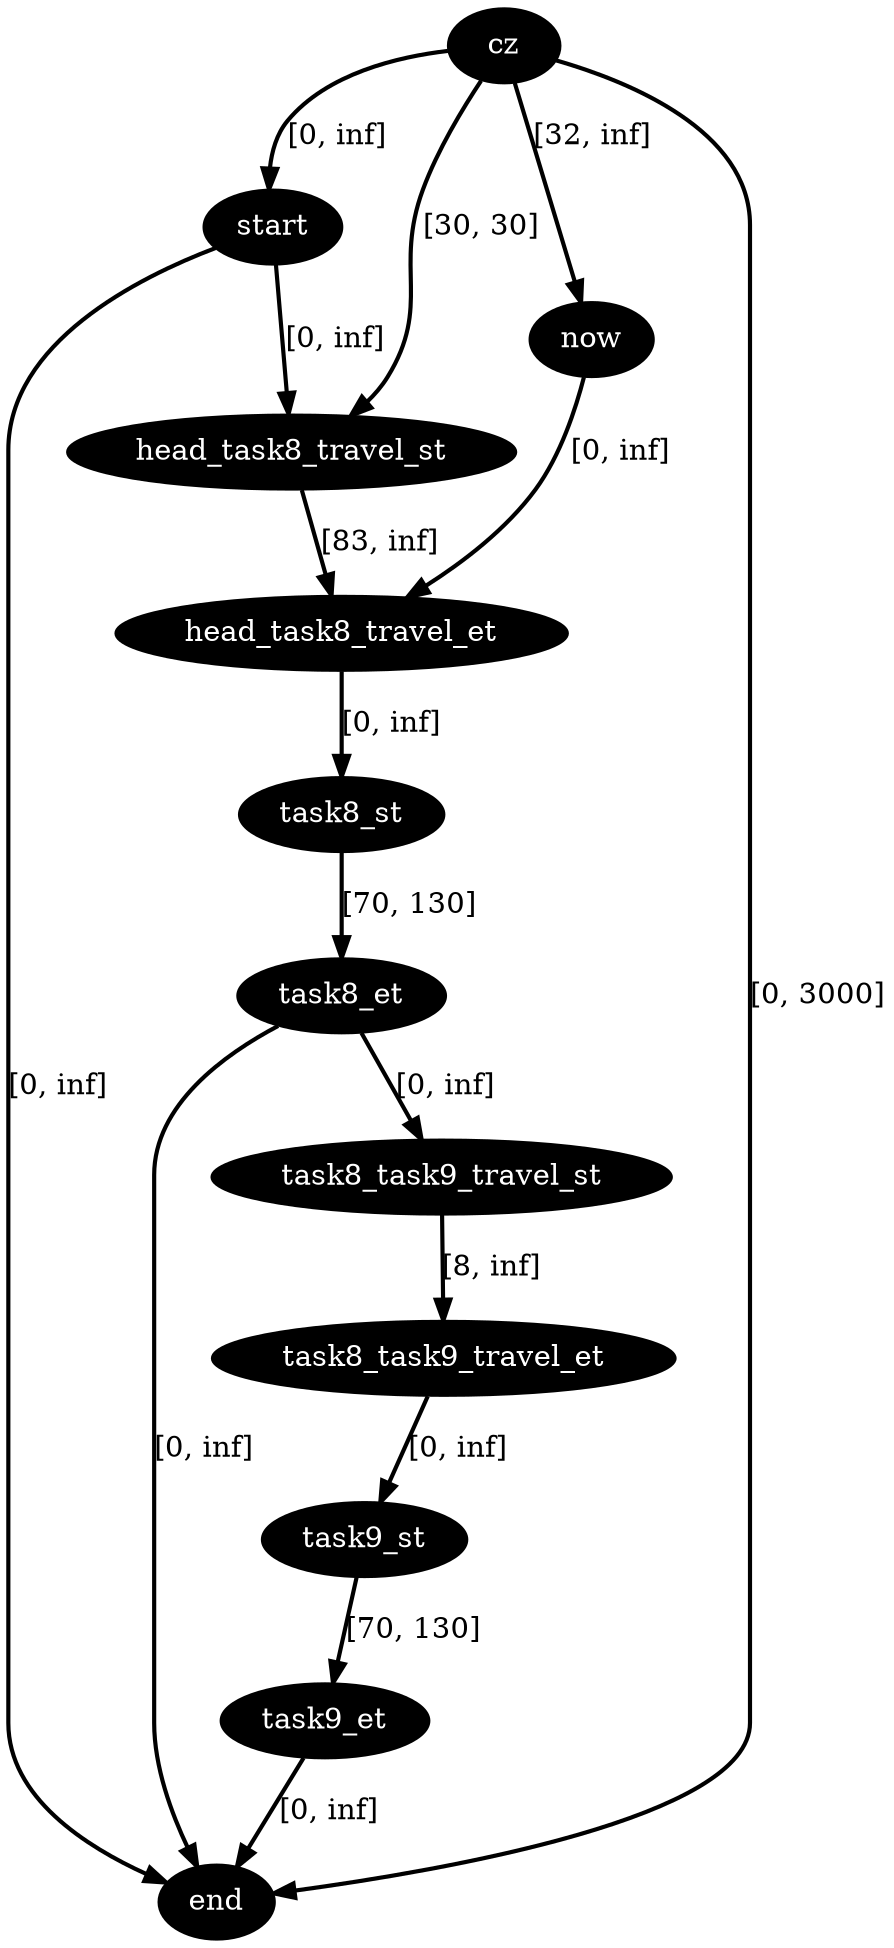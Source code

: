 digraph plan {
0[label="cz",style=filled,fillcolor=black,fontcolor=white];
1[label="start",style=filled,fillcolor=black,fontcolor=white];
2[label="now",style=filled,fillcolor=black,fontcolor=white];
3[label="end",style=filled,fillcolor=black,fontcolor=white];
15[label="head_task8_travel_st",style=filled,fillcolor=black,fontcolor=white];
16[label="head_task8_travel_et",style=filled,fillcolor=black,fontcolor=white];
17[label="task8_st",style=filled,fillcolor=black,fontcolor=white];
18[label="task8_et",style=filled,fillcolor=black,fontcolor=white];
23[label="task8_task9_travel_st",style=filled,fillcolor=black,fontcolor=white];
24[label="task8_task9_travel_et",style=filled,fillcolor=black,fontcolor=white];
25[label="task9_st",style=filled,fillcolor=black,fontcolor=white];
26[label="task9_et",style=filled,fillcolor=black,fontcolor=white];
"0"->"1"[label="[0, inf]",penwidth=2,color=black];
"0"->"3"[label="[0, 3000]",penwidth=2,color=black];
"15"->"16"[label="[83, inf]",penwidth=2,color=black];
"1"->"15"[label="[0, inf]",penwidth=2,color=black];
"0"->"15"[label="[30, 30]",penwidth=2,color=black];
"0"->"2"[label="[32, inf]",penwidth=2,color=black];
"2"->"16"[label="[0, inf]",penwidth=2,color=black];
"1"->"3"[label="[0, inf]",penwidth=2,color=black];
"18"->"3"[label="[0, inf]",penwidth=2,color=black];
"23"->"24"[label="[8, inf]",penwidth=2,color=black];
"18"->"23"[label="[0, inf]",penwidth=2,color=black];
"17"->"18"[label="[70, 130]",penwidth=2,color=black];
"16"->"17"[label="[0, inf]",penwidth=2,color=black];
"26"->"3"[label="[0, inf]",penwidth=2,color=black];
"25"->"26"[label="[70, 130]",penwidth=2,color=black];
"24"->"25"[label="[0, inf]",penwidth=2,color=black];
}
